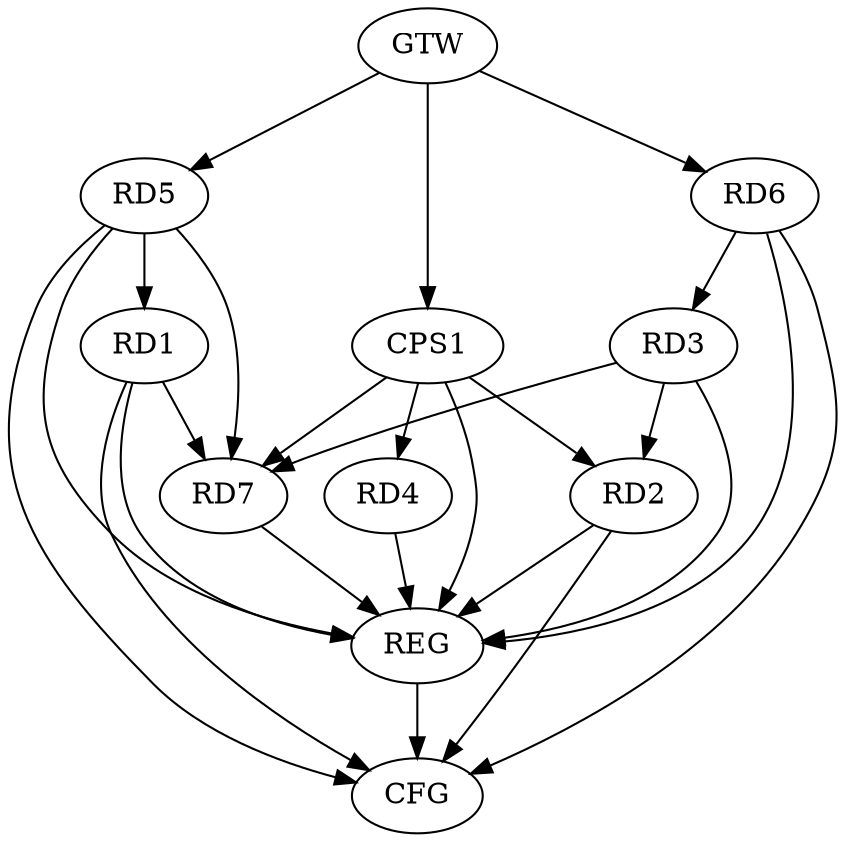 strict digraph G {
  RD1 [ label="RD1" ];
  RD2 [ label="RD2" ];
  RD3 [ label="RD3" ];
  RD4 [ label="RD4" ];
  RD5 [ label="RD5" ];
  RD6 [ label="RD6" ];
  RD7 [ label="RD7" ];
  CPS1 [ label="CPS1" ];
  GTW [ label="GTW" ];
  REG [ label="REG" ];
  CFG [ label="CFG" ];
  RD5 -> RD1;
  RD1 -> RD7;
  RD3 -> RD2;
  RD6 -> RD3;
  RD3 -> RD7;
  RD5 -> RD7;
  CPS1 -> RD2;
  CPS1 -> RD4;
  CPS1 -> RD7;
  GTW -> RD5;
  GTW -> RD6;
  GTW -> CPS1;
  RD1 -> REG;
  RD2 -> REG;
  RD3 -> REG;
  RD4 -> REG;
  RD5 -> REG;
  RD6 -> REG;
  RD7 -> REG;
  CPS1 -> REG;
  RD6 -> CFG;
  RD2 -> CFG;
  RD5 -> CFG;
  RD1 -> CFG;
  REG -> CFG;
}

